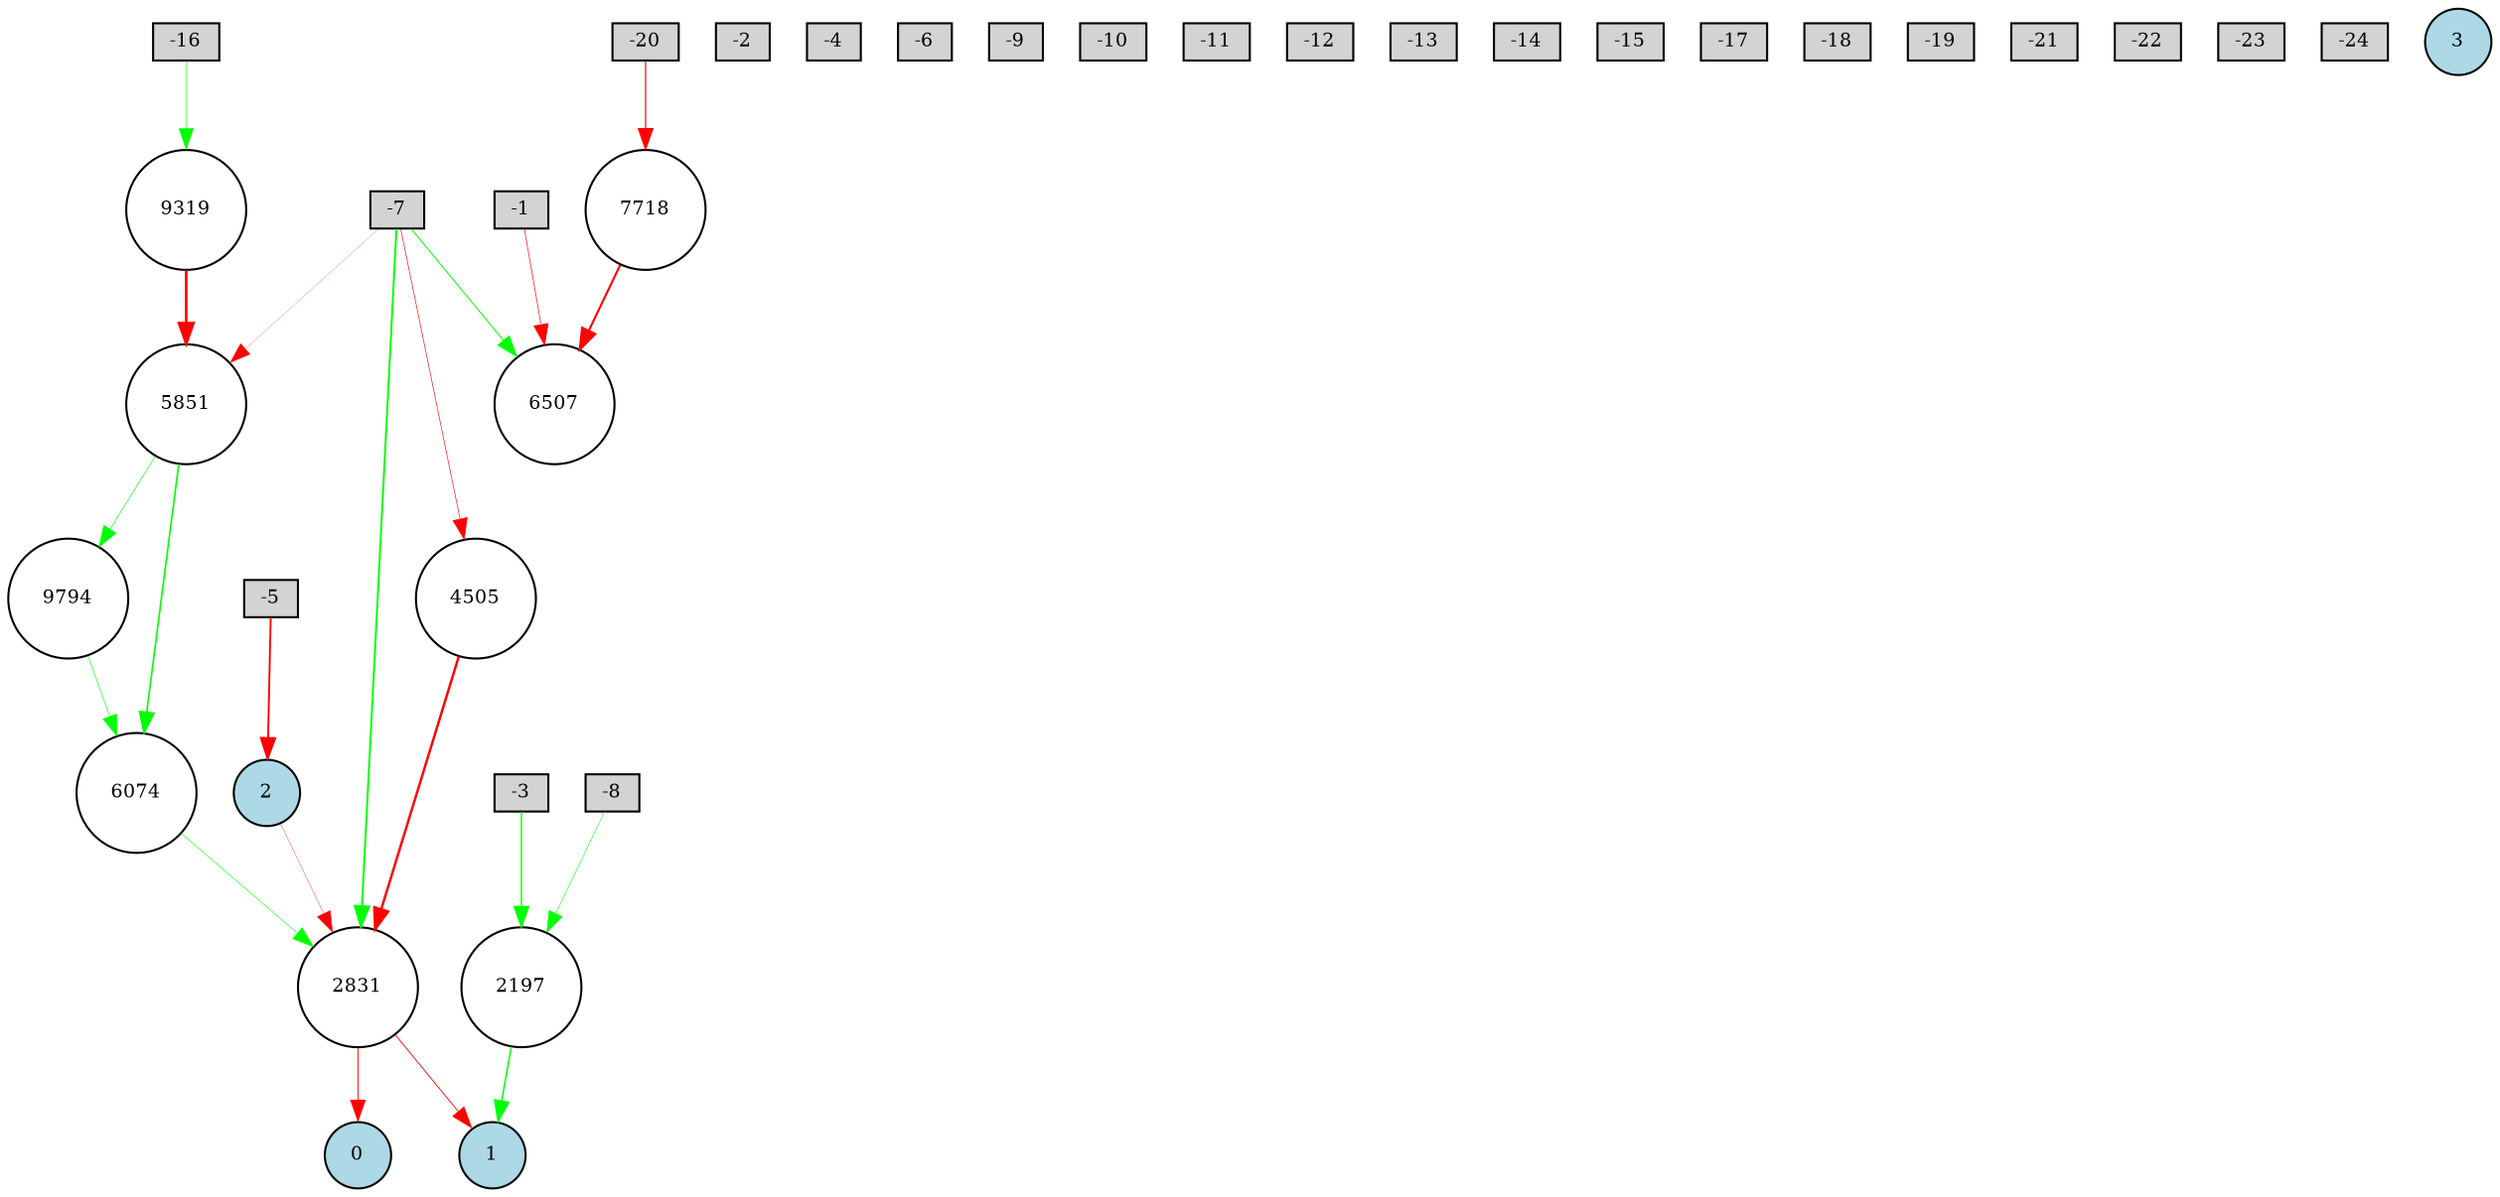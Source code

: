 digraph {
	node [fontsize=9 height=0.2 shape=circle width=0.2]
	-1 [fillcolor=lightgray shape=box style=filled]
	-2 [fillcolor=lightgray shape=box style=filled]
	-3 [fillcolor=lightgray shape=box style=filled]
	-4 [fillcolor=lightgray shape=box style=filled]
	-5 [fillcolor=lightgray shape=box style=filled]
	-6 [fillcolor=lightgray shape=box style=filled]
	-7 [fillcolor=lightgray shape=box style=filled]
	-8 [fillcolor=lightgray shape=box style=filled]
	-9 [fillcolor=lightgray shape=box style=filled]
	-10 [fillcolor=lightgray shape=box style=filled]
	-11 [fillcolor=lightgray shape=box style=filled]
	-12 [fillcolor=lightgray shape=box style=filled]
	-13 [fillcolor=lightgray shape=box style=filled]
	-14 [fillcolor=lightgray shape=box style=filled]
	-15 [fillcolor=lightgray shape=box style=filled]
	-16 [fillcolor=lightgray shape=box style=filled]
	-17 [fillcolor=lightgray shape=box style=filled]
	-18 [fillcolor=lightgray shape=box style=filled]
	-19 [fillcolor=lightgray shape=box style=filled]
	-20 [fillcolor=lightgray shape=box style=filled]
	-21 [fillcolor=lightgray shape=box style=filled]
	-22 [fillcolor=lightgray shape=box style=filled]
	-23 [fillcolor=lightgray shape=box style=filled]
	-24 [fillcolor=lightgray shape=box style=filled]
	0 [fillcolor=lightblue style=filled]
	1 [fillcolor=lightblue style=filled]
	2 [fillcolor=lightblue style=filled]
	3 [fillcolor=lightblue style=filled]
	9794 [fillcolor=white style=filled]
	7718 [fillcolor=white style=filled]
	9319 [fillcolor=white style=filled]
	6507 [fillcolor=white style=filled]
	2831 [fillcolor=white style=filled]
	2197 [fillcolor=white style=filled]
	4505 [fillcolor=white style=filled]
	6074 [fillcolor=white style=filled]
	5851 [fillcolor=white style=filled]
	6074 -> 2831 [color=green penwidth=0.2762226392145055 style=solid]
	-7 -> 6507 [color=green penwidth=0.4688545754170581 style=solid]
	9319 -> 5851 [color=red penwidth=1.2592919632726494 style=solid]
	7718 -> 6507 [color=red penwidth=1.0159623829922322 style=solid]
	-7 -> 4505 [color=red penwidth=0.30758657055221256 style=solid]
	-7 -> 2831 [color=green penwidth=0.9255263980558107 style=solid]
	5851 -> 9794 [color=green penwidth=0.30000000000000004 style=solid]
	2831 -> 1 [color=red penwidth=0.4203981263957507 style=solid]
	-8 -> 2197 [color=green penwidth=0.2503159042289378 style=solid]
	-16 -> 9319 [color=green penwidth=0.25799816169606604 style=solid]
	5851 -> 6074 [color=green penwidth=0.7835570317209296 style=solid]
	2197 -> 1 [color=green penwidth=0.7248252964513118 style=solid]
	2831 -> 0 [color=red penwidth=0.45221436522432745 style=solid]
	-3 -> 2197 [color=green penwidth=0.666599028606259 style=solid]
	-1 -> 6507 [color=red penwidth=0.32495761135200496 style=solid]
	-7 -> 5851 [color=red penwidth=0.10283047487145174 style=solid]
	4505 -> 2831 [color=red penwidth=1.1818808182444918 style=solid]
	2 -> 2831 [color=red penwidth=0.16650542887595116 style=solid]
	-5 -> 2 [color=red penwidth=0.9078359898430424 style=solid]
	9794 -> 6074 [color=green penwidth=0.2917874895792628 style=solid]
	-20 -> 7718 [color=red penwidth=0.5896562382356758 style=solid]
}
